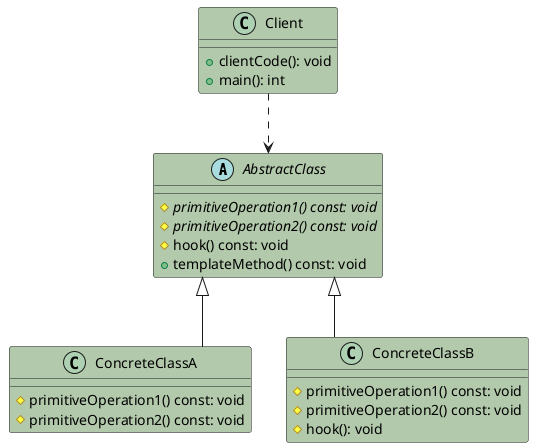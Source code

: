 ' Copyright (c) 2025 Franz Steinkress
' Licensed under the MIT License - see LICENSE for details
@startuml
skinparam linetype ortho
skinparam classBackgroundColor #B2C9AB

abstract class AbstractClass {
    # {abstract} primitiveOperation1() const: void
    # {abstract} primitiveOperation2() const: void
    # hook() const: void
    + templateMethod() const: void
}
class ConcreteClassA {
    # primitiveOperation1() const: void
    # primitiveOperation2() const: void
}
class ConcreteClassB {
    # primitiveOperation1() const: void
    # primitiveOperation2() const: void
    # hook(): void
}
class Client {
    + clientCode(): void
    + main(): int
}

AbstractClass <|-- ConcreteClassA
AbstractClass <|-- ConcreteClassB
Client ..> AbstractClass
@enduml
